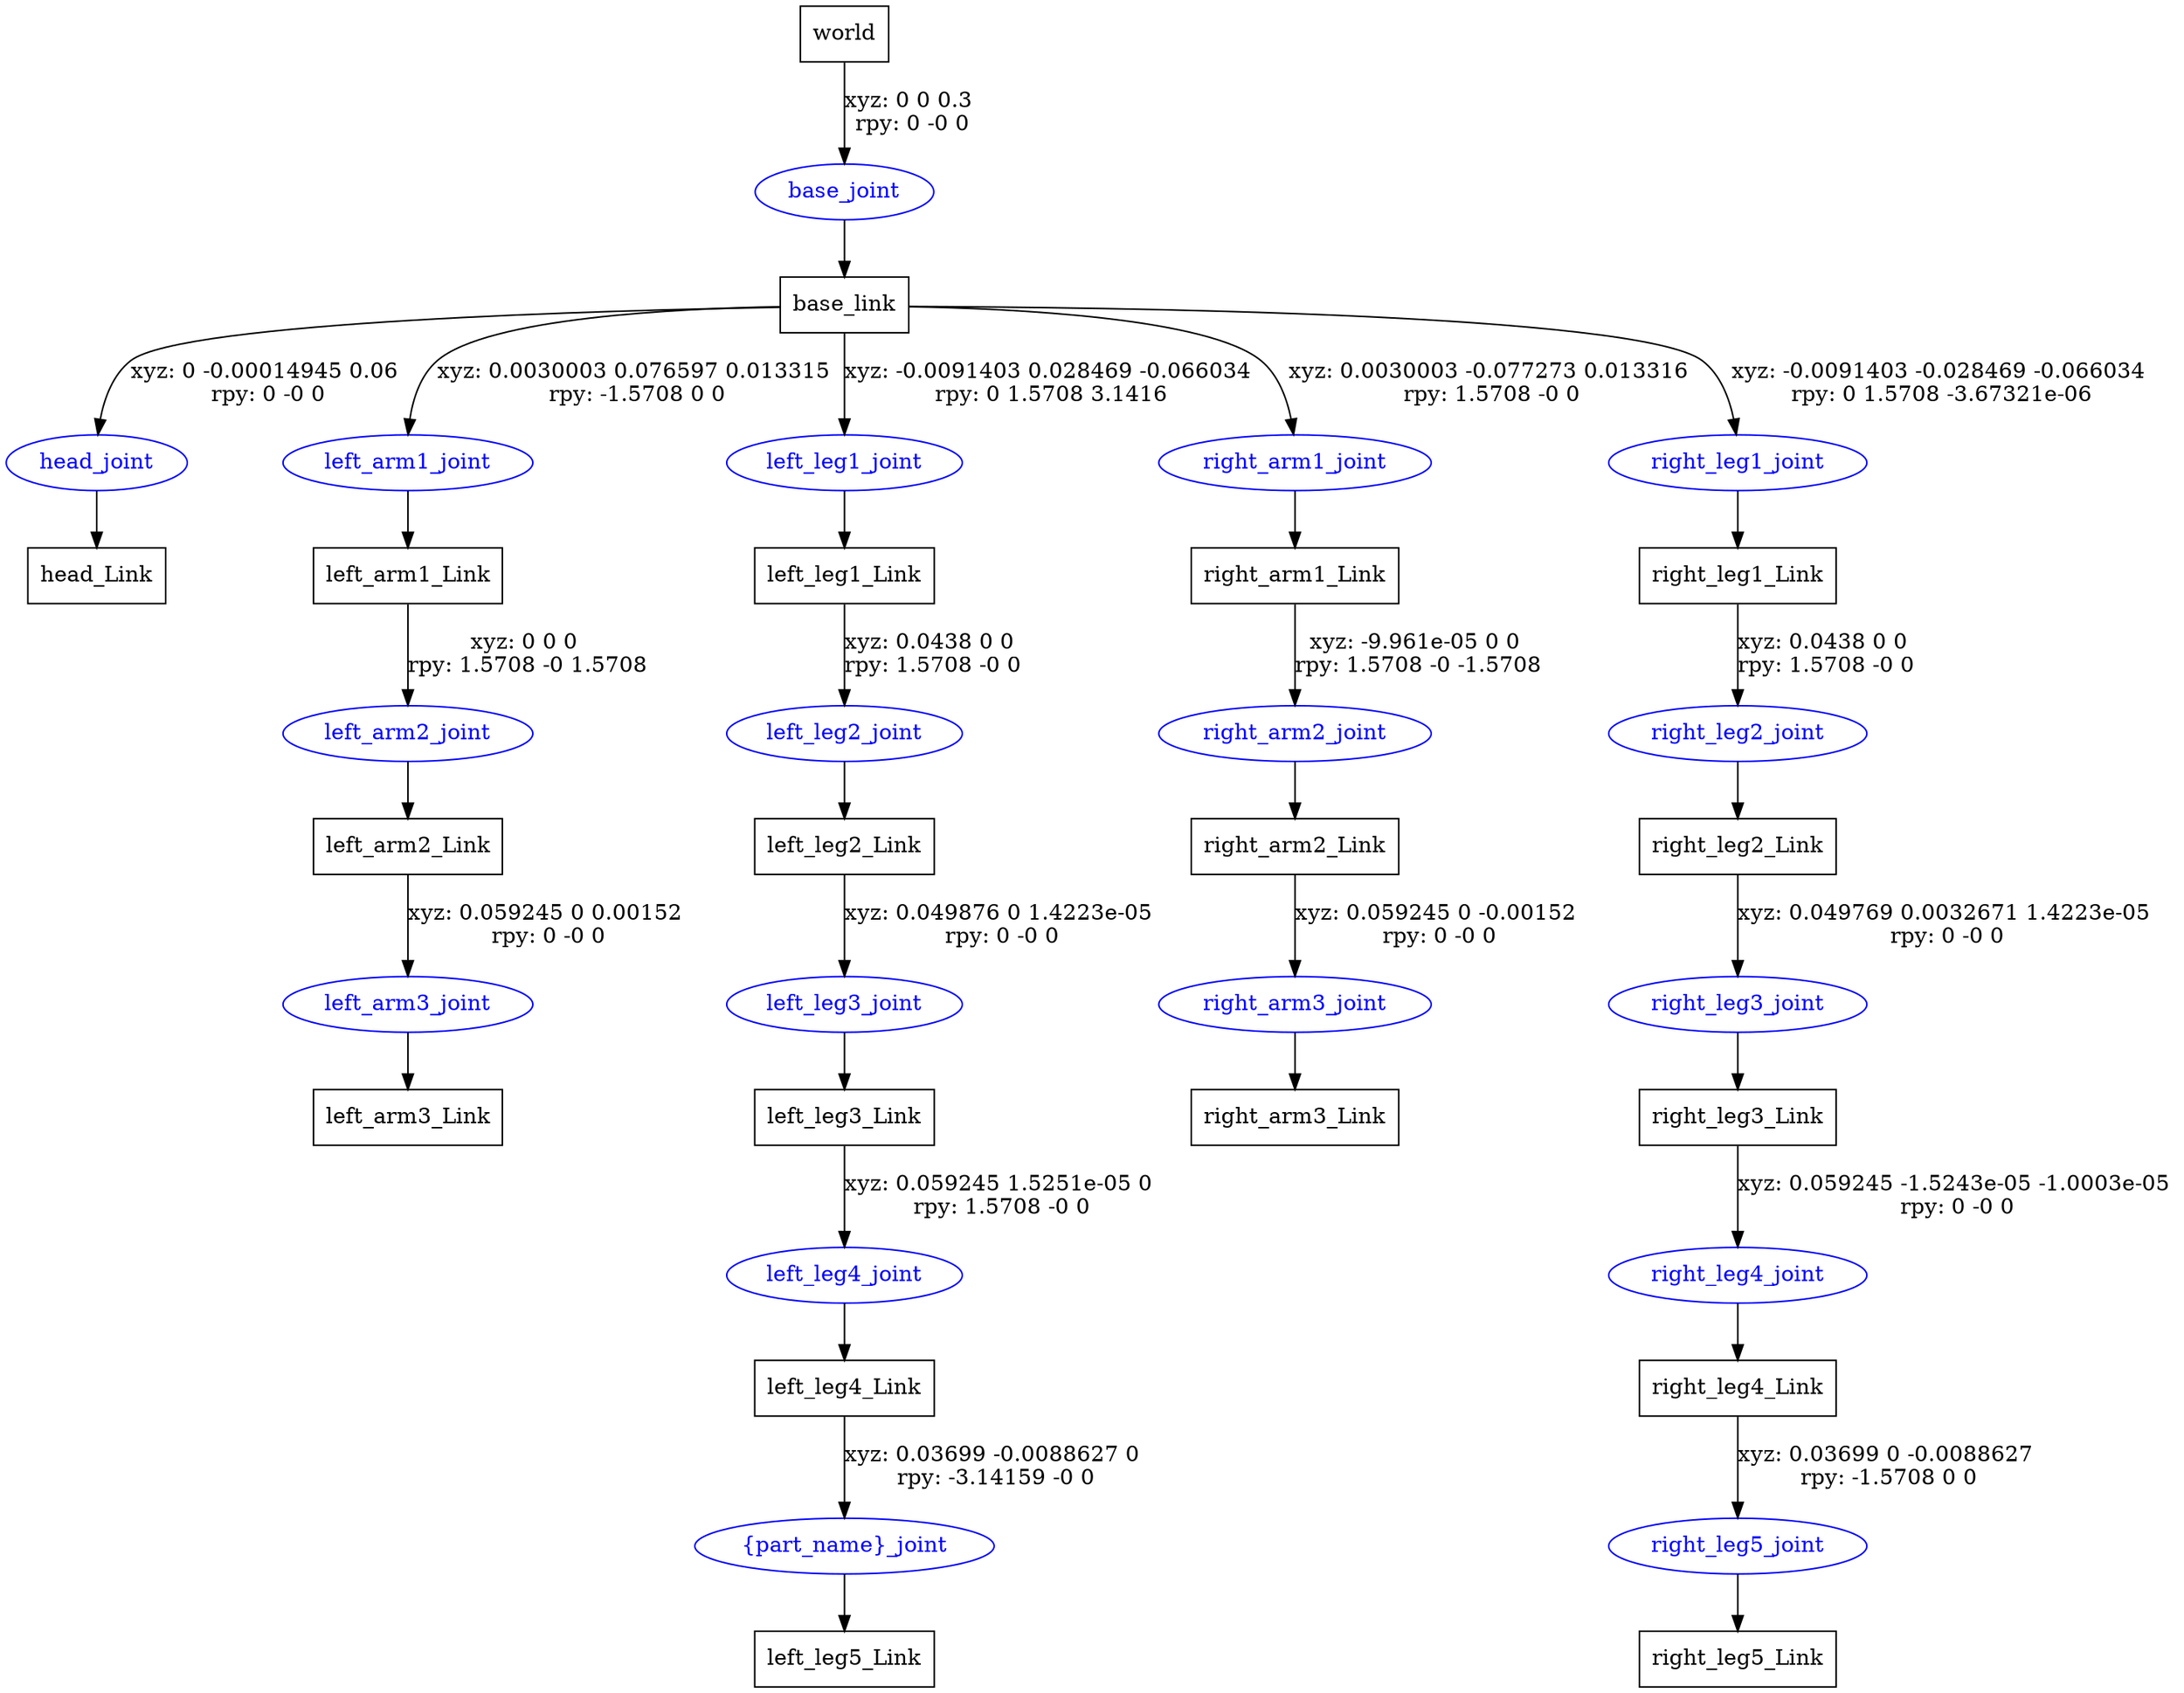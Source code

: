 digraph G {
node [shape=box];
"world" [label="world"];
"base_link" [label="base_link"];
"head_Link" [label="head_Link"];
"left_arm1_Link" [label="left_arm1_Link"];
"left_arm2_Link" [label="left_arm2_Link"];
"left_arm3_Link" [label="left_arm3_Link"];
"left_leg1_Link" [label="left_leg1_Link"];
"left_leg2_Link" [label="left_leg2_Link"];
"left_leg3_Link" [label="left_leg3_Link"];
"left_leg4_Link" [label="left_leg4_Link"];
"left_leg5_Link" [label="left_leg5_Link"];
"right_arm1_Link" [label="right_arm1_Link"];
"right_arm2_Link" [label="right_arm2_Link"];
"right_arm3_Link" [label="right_arm3_Link"];
"right_leg1_Link" [label="right_leg1_Link"];
"right_leg2_Link" [label="right_leg2_Link"];
"right_leg3_Link" [label="right_leg3_Link"];
"right_leg4_Link" [label="right_leg4_Link"];
"right_leg5_Link" [label="right_leg5_Link"];
node [shape=ellipse, color=blue, fontcolor=blue];
"world" -> "base_joint" [label="xyz: 0 0 0.3 \nrpy: 0 -0 0"]
"base_joint" -> "base_link"
"base_link" -> "head_joint" [label="xyz: 0 -0.00014945 0.06 \nrpy: 0 -0 0"]
"head_joint" -> "head_Link"
"base_link" -> "left_arm1_joint" [label="xyz: 0.0030003 0.076597 0.013315 \nrpy: -1.5708 0 0"]
"left_arm1_joint" -> "left_arm1_Link"
"left_arm1_Link" -> "left_arm2_joint" [label="xyz: 0 0 0 \nrpy: 1.5708 -0 1.5708"]
"left_arm2_joint" -> "left_arm2_Link"
"left_arm2_Link" -> "left_arm3_joint" [label="xyz: 0.059245 0 0.00152 \nrpy: 0 -0 0"]
"left_arm3_joint" -> "left_arm3_Link"
"base_link" -> "left_leg1_joint" [label="xyz: -0.0091403 0.028469 -0.066034 \nrpy: 0 1.5708 3.1416"]
"left_leg1_joint" -> "left_leg1_Link"
"left_leg1_Link" -> "left_leg2_joint" [label="xyz: 0.0438 0 0 \nrpy: 1.5708 -0 0"]
"left_leg2_joint" -> "left_leg2_Link"
"left_leg2_Link" -> "left_leg3_joint" [label="xyz: 0.049876 0 1.4223e-05 \nrpy: 0 -0 0"]
"left_leg3_joint" -> "left_leg3_Link"
"left_leg3_Link" -> "left_leg4_joint" [label="xyz: 0.059245 1.5251e-05 0 \nrpy: 1.5708 -0 0"]
"left_leg4_joint" -> "left_leg4_Link"
"left_leg4_Link" -> "{part_name}_joint" [label="xyz: 0.03699 -0.0088627 0 \nrpy: -3.14159 -0 0"]
"{part_name}_joint" -> "left_leg5_Link"
"base_link" -> "right_arm1_joint" [label="xyz: 0.0030003 -0.077273 0.013316 \nrpy: 1.5708 -0 0"]
"right_arm1_joint" -> "right_arm1_Link"
"right_arm1_Link" -> "right_arm2_joint" [label="xyz: -9.961e-05 0 0 \nrpy: 1.5708 -0 -1.5708"]
"right_arm2_joint" -> "right_arm2_Link"
"right_arm2_Link" -> "right_arm3_joint" [label="xyz: 0.059245 0 -0.00152 \nrpy: 0 -0 0"]
"right_arm3_joint" -> "right_arm3_Link"
"base_link" -> "right_leg1_joint" [label="xyz: -0.0091403 -0.028469 -0.066034 \nrpy: 0 1.5708 -3.67321e-06"]
"right_leg1_joint" -> "right_leg1_Link"
"right_leg1_Link" -> "right_leg2_joint" [label="xyz: 0.0438 0 0 \nrpy: 1.5708 -0 0"]
"right_leg2_joint" -> "right_leg2_Link"
"right_leg2_Link" -> "right_leg3_joint" [label="xyz: 0.049769 0.0032671 1.4223e-05 \nrpy: 0 -0 0"]
"right_leg3_joint" -> "right_leg3_Link"
"right_leg3_Link" -> "right_leg4_joint" [label="xyz: 0.059245 -1.5243e-05 -1.0003e-05 \nrpy: 0 -0 0"]
"right_leg4_joint" -> "right_leg4_Link"
"right_leg4_Link" -> "right_leg5_joint" [label="xyz: 0.03699 0 -0.0088627 \nrpy: -1.5708 0 0"]
"right_leg5_joint" -> "right_leg5_Link"
}
